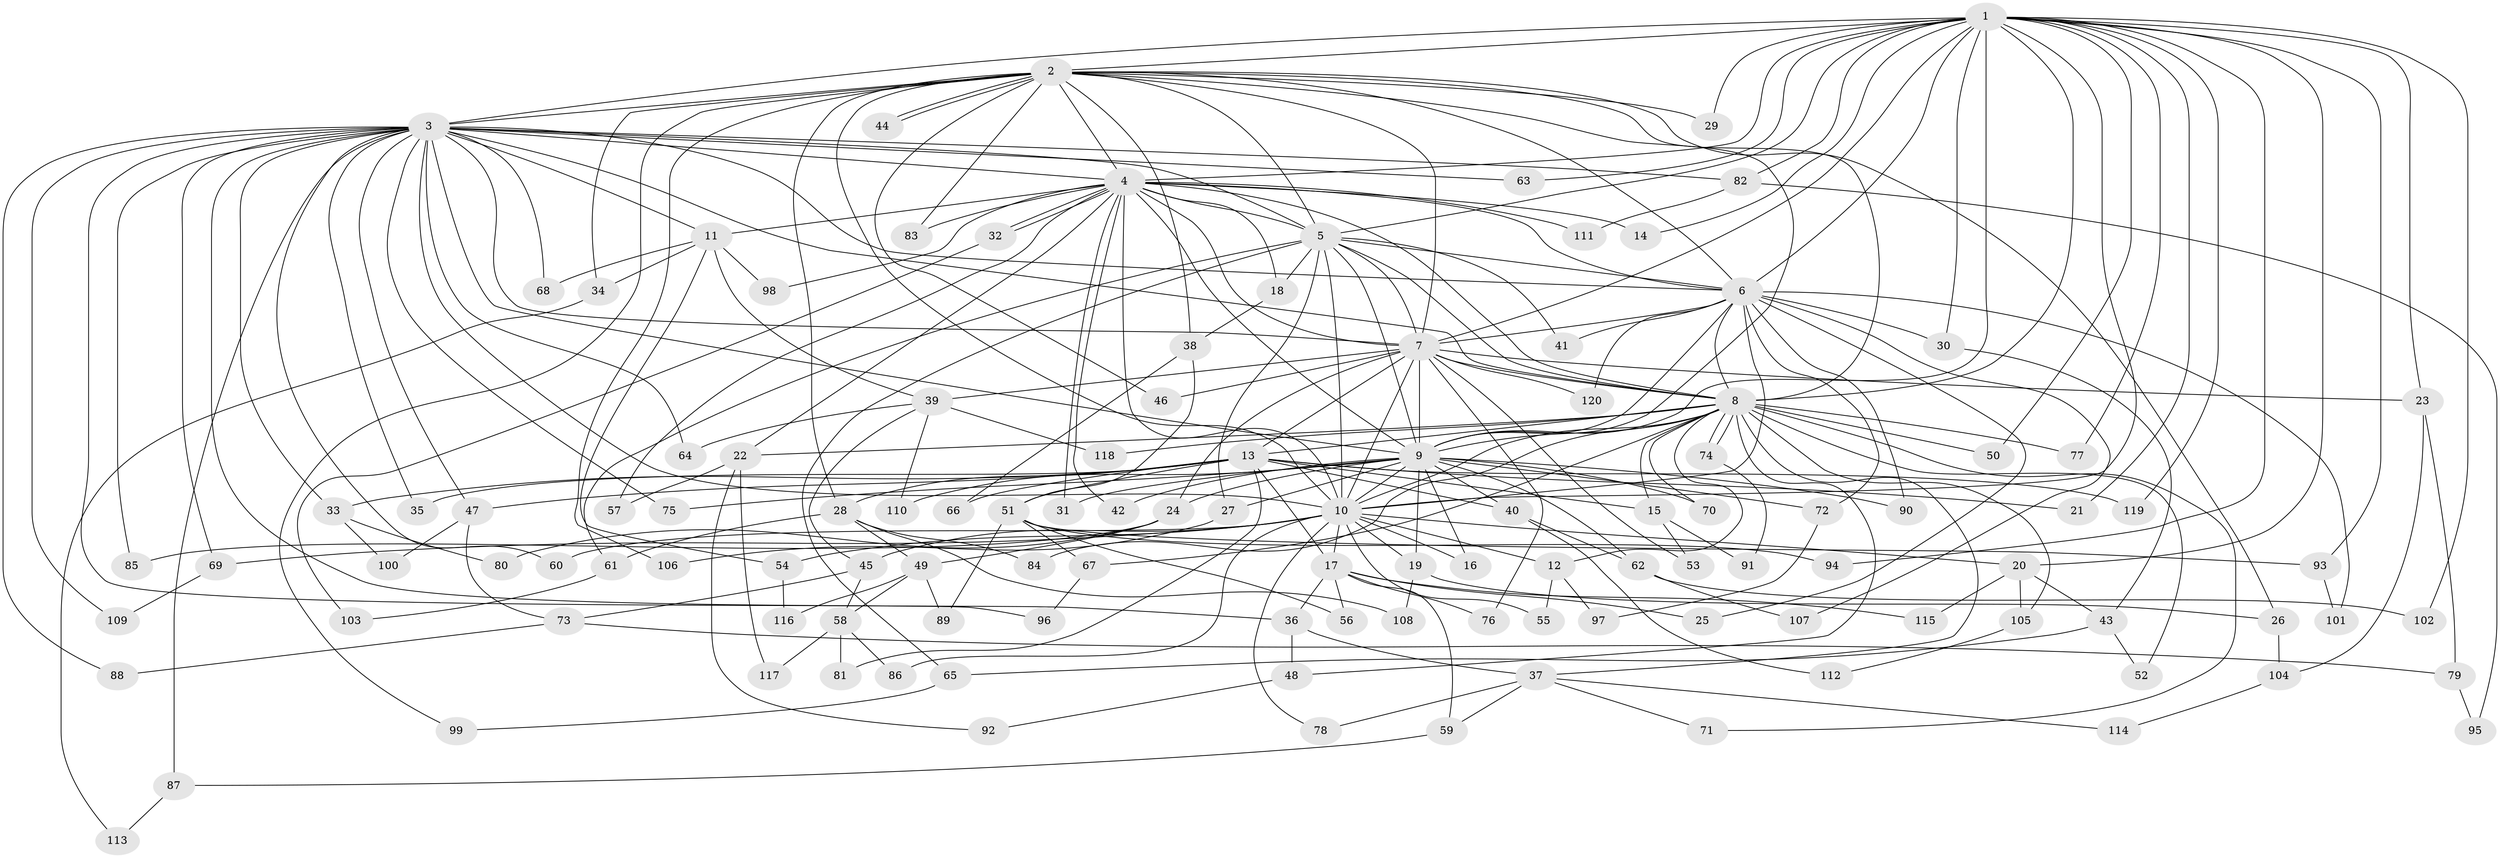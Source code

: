 // Generated by graph-tools (version 1.1) at 2025/14/03/09/25 04:14:08]
// undirected, 120 vertices, 265 edges
graph export_dot {
graph [start="1"]
  node [color=gray90,style=filled];
  1;
  2;
  3;
  4;
  5;
  6;
  7;
  8;
  9;
  10;
  11;
  12;
  13;
  14;
  15;
  16;
  17;
  18;
  19;
  20;
  21;
  22;
  23;
  24;
  25;
  26;
  27;
  28;
  29;
  30;
  31;
  32;
  33;
  34;
  35;
  36;
  37;
  38;
  39;
  40;
  41;
  42;
  43;
  44;
  45;
  46;
  47;
  48;
  49;
  50;
  51;
  52;
  53;
  54;
  55;
  56;
  57;
  58;
  59;
  60;
  61;
  62;
  63;
  64;
  65;
  66;
  67;
  68;
  69;
  70;
  71;
  72;
  73;
  74;
  75;
  76;
  77;
  78;
  79;
  80;
  81;
  82;
  83;
  84;
  85;
  86;
  87;
  88;
  89;
  90;
  91;
  92;
  93;
  94;
  95;
  96;
  97;
  98;
  99;
  100;
  101;
  102;
  103;
  104;
  105;
  106;
  107;
  108;
  109;
  110;
  111;
  112;
  113;
  114;
  115;
  116;
  117;
  118;
  119;
  120;
  1 -- 2;
  1 -- 3;
  1 -- 4;
  1 -- 5;
  1 -- 6;
  1 -- 7;
  1 -- 8;
  1 -- 9;
  1 -- 10;
  1 -- 14;
  1 -- 20;
  1 -- 21;
  1 -- 23;
  1 -- 29;
  1 -- 30;
  1 -- 50;
  1 -- 63;
  1 -- 77;
  1 -- 82;
  1 -- 93;
  1 -- 94;
  1 -- 102;
  1 -- 119;
  2 -- 3;
  2 -- 4;
  2 -- 5;
  2 -- 6;
  2 -- 7;
  2 -- 8;
  2 -- 9;
  2 -- 10;
  2 -- 26;
  2 -- 28;
  2 -- 29;
  2 -- 34;
  2 -- 38;
  2 -- 44;
  2 -- 44;
  2 -- 46;
  2 -- 83;
  2 -- 99;
  2 -- 106;
  3 -- 4;
  3 -- 5;
  3 -- 6;
  3 -- 7;
  3 -- 8;
  3 -- 9;
  3 -- 10;
  3 -- 11;
  3 -- 33;
  3 -- 35;
  3 -- 36;
  3 -- 47;
  3 -- 60;
  3 -- 63;
  3 -- 64;
  3 -- 68;
  3 -- 69;
  3 -- 75;
  3 -- 82;
  3 -- 85;
  3 -- 87;
  3 -- 88;
  3 -- 96;
  3 -- 109;
  4 -- 5;
  4 -- 6;
  4 -- 7;
  4 -- 8;
  4 -- 9;
  4 -- 10;
  4 -- 11;
  4 -- 14;
  4 -- 18;
  4 -- 22;
  4 -- 31;
  4 -- 32;
  4 -- 32;
  4 -- 42;
  4 -- 57;
  4 -- 83;
  4 -- 98;
  4 -- 111;
  5 -- 6;
  5 -- 7;
  5 -- 8;
  5 -- 9;
  5 -- 10;
  5 -- 18;
  5 -- 27;
  5 -- 41;
  5 -- 61;
  5 -- 65;
  6 -- 7;
  6 -- 8;
  6 -- 9;
  6 -- 10;
  6 -- 25;
  6 -- 30;
  6 -- 41;
  6 -- 72;
  6 -- 90;
  6 -- 101;
  6 -- 107;
  6 -- 120;
  7 -- 8;
  7 -- 9;
  7 -- 10;
  7 -- 13;
  7 -- 23;
  7 -- 24;
  7 -- 39;
  7 -- 46;
  7 -- 53;
  7 -- 76;
  7 -- 120;
  8 -- 9;
  8 -- 10;
  8 -- 12;
  8 -- 13;
  8 -- 15;
  8 -- 22;
  8 -- 37;
  8 -- 48;
  8 -- 50;
  8 -- 52;
  8 -- 67;
  8 -- 70;
  8 -- 71;
  8 -- 74;
  8 -- 74;
  8 -- 77;
  8 -- 84;
  8 -- 105;
  8 -- 118;
  9 -- 10;
  9 -- 16;
  9 -- 19;
  9 -- 24;
  9 -- 27;
  9 -- 31;
  9 -- 40;
  9 -- 42;
  9 -- 62;
  9 -- 70;
  9 -- 72;
  9 -- 75;
  9 -- 90;
  9 -- 110;
  10 -- 12;
  10 -- 16;
  10 -- 17;
  10 -- 19;
  10 -- 20;
  10 -- 45;
  10 -- 54;
  10 -- 55;
  10 -- 60;
  10 -- 69;
  10 -- 78;
  10 -- 86;
  11 -- 34;
  11 -- 39;
  11 -- 54;
  11 -- 68;
  11 -- 98;
  12 -- 55;
  12 -- 97;
  13 -- 15;
  13 -- 17;
  13 -- 21;
  13 -- 28;
  13 -- 33;
  13 -- 35;
  13 -- 40;
  13 -- 47;
  13 -- 51;
  13 -- 66;
  13 -- 81;
  13 -- 119;
  15 -- 53;
  15 -- 91;
  17 -- 25;
  17 -- 36;
  17 -- 56;
  17 -- 59;
  17 -- 76;
  17 -- 115;
  18 -- 38;
  19 -- 26;
  19 -- 108;
  20 -- 43;
  20 -- 105;
  20 -- 115;
  22 -- 57;
  22 -- 92;
  22 -- 117;
  23 -- 79;
  23 -- 104;
  24 -- 49;
  24 -- 80;
  24 -- 85;
  26 -- 104;
  27 -- 106;
  28 -- 49;
  28 -- 61;
  28 -- 84;
  28 -- 108;
  30 -- 43;
  32 -- 103;
  33 -- 80;
  33 -- 100;
  34 -- 113;
  36 -- 37;
  36 -- 48;
  37 -- 59;
  37 -- 71;
  37 -- 78;
  37 -- 114;
  38 -- 51;
  38 -- 66;
  39 -- 45;
  39 -- 64;
  39 -- 110;
  39 -- 118;
  40 -- 62;
  40 -- 112;
  43 -- 52;
  43 -- 65;
  45 -- 58;
  45 -- 73;
  47 -- 73;
  47 -- 100;
  48 -- 92;
  49 -- 58;
  49 -- 89;
  49 -- 116;
  51 -- 56;
  51 -- 67;
  51 -- 89;
  51 -- 93;
  51 -- 94;
  54 -- 116;
  58 -- 81;
  58 -- 86;
  58 -- 117;
  59 -- 87;
  61 -- 103;
  62 -- 102;
  62 -- 107;
  65 -- 99;
  67 -- 96;
  69 -- 109;
  72 -- 97;
  73 -- 79;
  73 -- 88;
  74 -- 91;
  79 -- 95;
  82 -- 95;
  82 -- 111;
  87 -- 113;
  93 -- 101;
  104 -- 114;
  105 -- 112;
}

